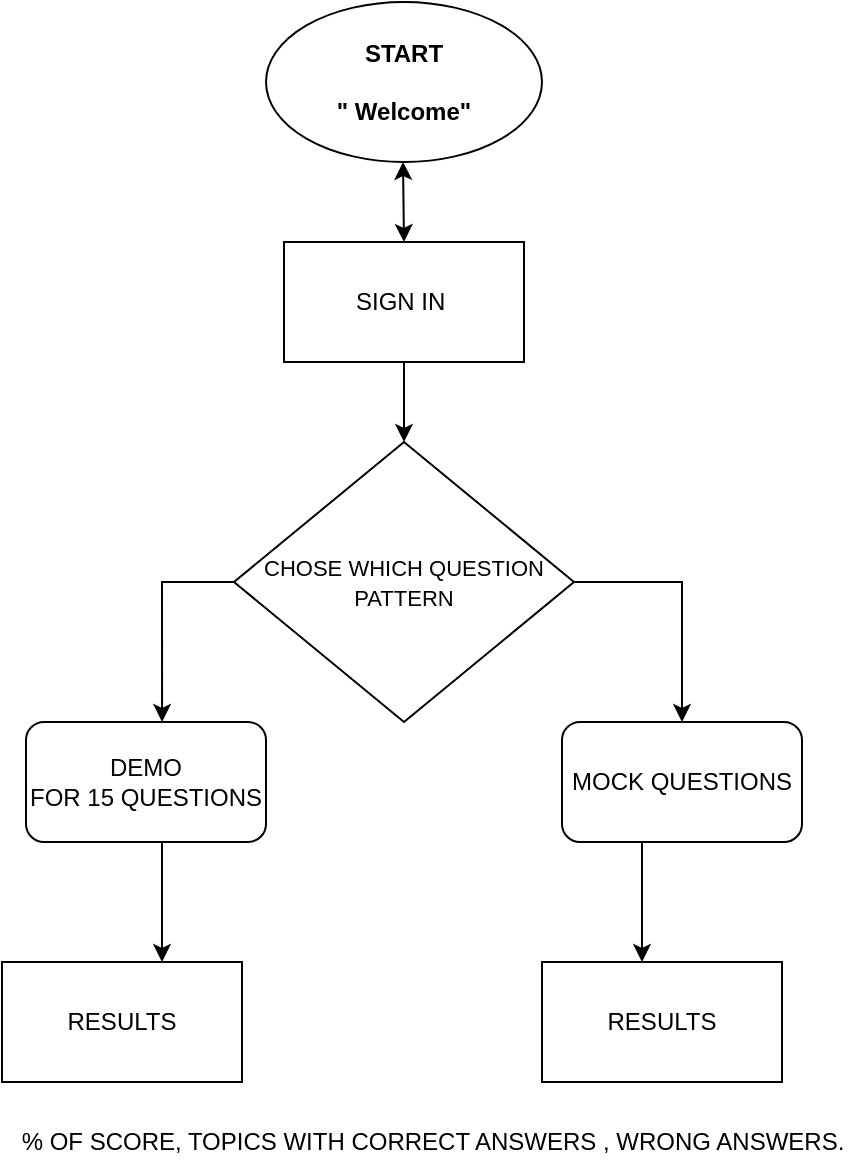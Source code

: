 <mxfile version="14.0.1" type="github">
  <diagram id="9zxnPsf4vjS2p4SLaJOQ" name="Page-1">
    <mxGraphModel dx="1038" dy="580" grid="1" gridSize="10" guides="1" tooltips="1" connect="1" arrows="1" fold="1" page="1" pageScale="1" pageWidth="850" pageHeight="1100" math="0" shadow="0">
      <root>
        <mxCell id="0" />
        <mxCell id="1" parent="0" />
        <mxCell id="A2wn87dOWXjLFqYL0kad-1" value="START&lt;br&gt;&lt;br&gt;&quot; Welcome&quot;" style="ellipse;whiteSpace=wrap;html=1;labelBackgroundColor=none;fontStyle=1" parent="1" vertex="1">
          <mxGeometry x="332" y="40" width="138" height="80" as="geometry" />
        </mxCell>
        <mxCell id="A2wn87dOWXjLFqYL0kad-2" value="" style="endArrow=classic;startArrow=classic;html=1;" parent="1" edge="1">
          <mxGeometry width="50" height="50" relative="1" as="geometry">
            <mxPoint x="401" y="160" as="sourcePoint" />
            <mxPoint x="400.5" y="120" as="targetPoint" />
            <Array as="points" />
          </mxGeometry>
        </mxCell>
        <mxCell id="A2wn87dOWXjLFqYL0kad-14" style="edgeStyle=orthogonalEdgeStyle;rounded=0;orthogonalLoop=1;jettySize=auto;html=1;entryX=0.5;entryY=0;entryDx=0;entryDy=0;" parent="1" source="A2wn87dOWXjLFqYL0kad-11" target="A2wn87dOWXjLFqYL0kad-17" edge="1">
          <mxGeometry relative="1" as="geometry">
            <mxPoint x="530" y="400" as="targetPoint" />
            <Array as="points">
              <mxPoint x="540" y="330" />
            </Array>
          </mxGeometry>
        </mxCell>
        <mxCell id="A2wn87dOWXjLFqYL0kad-15" style="edgeStyle=orthogonalEdgeStyle;rounded=0;orthogonalLoop=1;jettySize=auto;html=1;entryX=0.567;entryY=0;entryDx=0;entryDy=0;entryPerimeter=0;" parent="1" source="A2wn87dOWXjLFqYL0kad-11" target="A2wn87dOWXjLFqYL0kad-16" edge="1">
          <mxGeometry relative="1" as="geometry">
            <mxPoint x="280" y="320" as="targetPoint" />
            <Array as="points">
              <mxPoint x="280" y="330" />
            </Array>
          </mxGeometry>
        </mxCell>
        <mxCell id="A2wn87dOWXjLFqYL0kad-11" value="&lt;span style=&quot;&quot;&gt;&lt;font style=&quot;font-size: 11px&quot;&gt;CHOSE WHICH QUESTION PATTERN&lt;/font&gt;&lt;/span&gt;" style="rhombus;whiteSpace=wrap;html=1;labelBackgroundColor=none;" parent="1" vertex="1">
          <mxGeometry x="316" y="260" width="170" height="140" as="geometry" />
        </mxCell>
        <mxCell id="A2wn87dOWXjLFqYL0kad-16" value="DEMO&lt;br&gt;FOR 15 QUESTIONS" style="rounded=1;whiteSpace=wrap;html=1;labelBackgroundColor=none;" parent="1" vertex="1">
          <mxGeometry x="212" y="400" width="120" height="60" as="geometry" />
        </mxCell>
        <mxCell id="A2wn87dOWXjLFqYL0kad-17" value="MOCK QUESTIONS&lt;br&gt;" style="rounded=1;whiteSpace=wrap;html=1;labelBackgroundColor=none;" parent="1" vertex="1">
          <mxGeometry x="480" y="400" width="120" height="60" as="geometry" />
        </mxCell>
        <mxCell id="A2wn87dOWXjLFqYL0kad-19" value="" style="edgeStyle=orthogonalEdgeStyle;rounded=0;orthogonalLoop=1;jettySize=auto;html=1;" parent="1" source="A2wn87dOWXjLFqYL0kad-18" target="A2wn87dOWXjLFqYL0kad-11" edge="1">
          <mxGeometry relative="1" as="geometry" />
        </mxCell>
        <mxCell id="A2wn87dOWXjLFqYL0kad-18" value="SIGN IN&amp;nbsp;" style="rounded=0;whiteSpace=wrap;html=1;labelBackgroundColor=none;" parent="1" vertex="1">
          <mxGeometry x="341" y="160" width="120" height="60" as="geometry" />
        </mxCell>
        <mxCell id="A2wn87dOWXjLFqYL0kad-20" value="" style="endArrow=classic;html=1;" parent="1" edge="1">
          <mxGeometry width="50" height="50" relative="1" as="geometry">
            <mxPoint x="280" y="460" as="sourcePoint" />
            <mxPoint x="280" y="520" as="targetPoint" />
            <Array as="points" />
          </mxGeometry>
        </mxCell>
        <mxCell id="A2wn87dOWXjLFqYL0kad-21" value="" style="endArrow=classic;html=1;" parent="1" edge="1">
          <mxGeometry width="50" height="50" relative="1" as="geometry">
            <mxPoint x="520" y="460" as="sourcePoint" />
            <mxPoint x="520" y="520" as="targetPoint" />
            <Array as="points" />
          </mxGeometry>
        </mxCell>
        <mxCell id="A2wn87dOWXjLFqYL0kad-22" value="RESULTS" style="rounded=0;whiteSpace=wrap;html=1;labelBackgroundColor=none;" parent="1" vertex="1">
          <mxGeometry x="200" y="520" width="120" height="60" as="geometry" />
        </mxCell>
        <mxCell id="A2wn87dOWXjLFqYL0kad-23" value="RESULTS" style="rounded=0;whiteSpace=wrap;html=1;labelBackgroundColor=none;" parent="1" vertex="1">
          <mxGeometry x="470" y="520" width="120" height="60" as="geometry" />
        </mxCell>
        <mxCell id="A2wn87dOWXjLFqYL0kad-24" value="% OF SCORE, TOPICS WITH CORRECT ANSWERS , WRONG ANSWERS." style="text;html=1;align=center;verticalAlign=middle;resizable=0;points=[];autosize=1;" parent="1" vertex="1">
          <mxGeometry x="200" y="600" width="430" height="20" as="geometry" />
        </mxCell>
      </root>
    </mxGraphModel>
  </diagram>
</mxfile>
